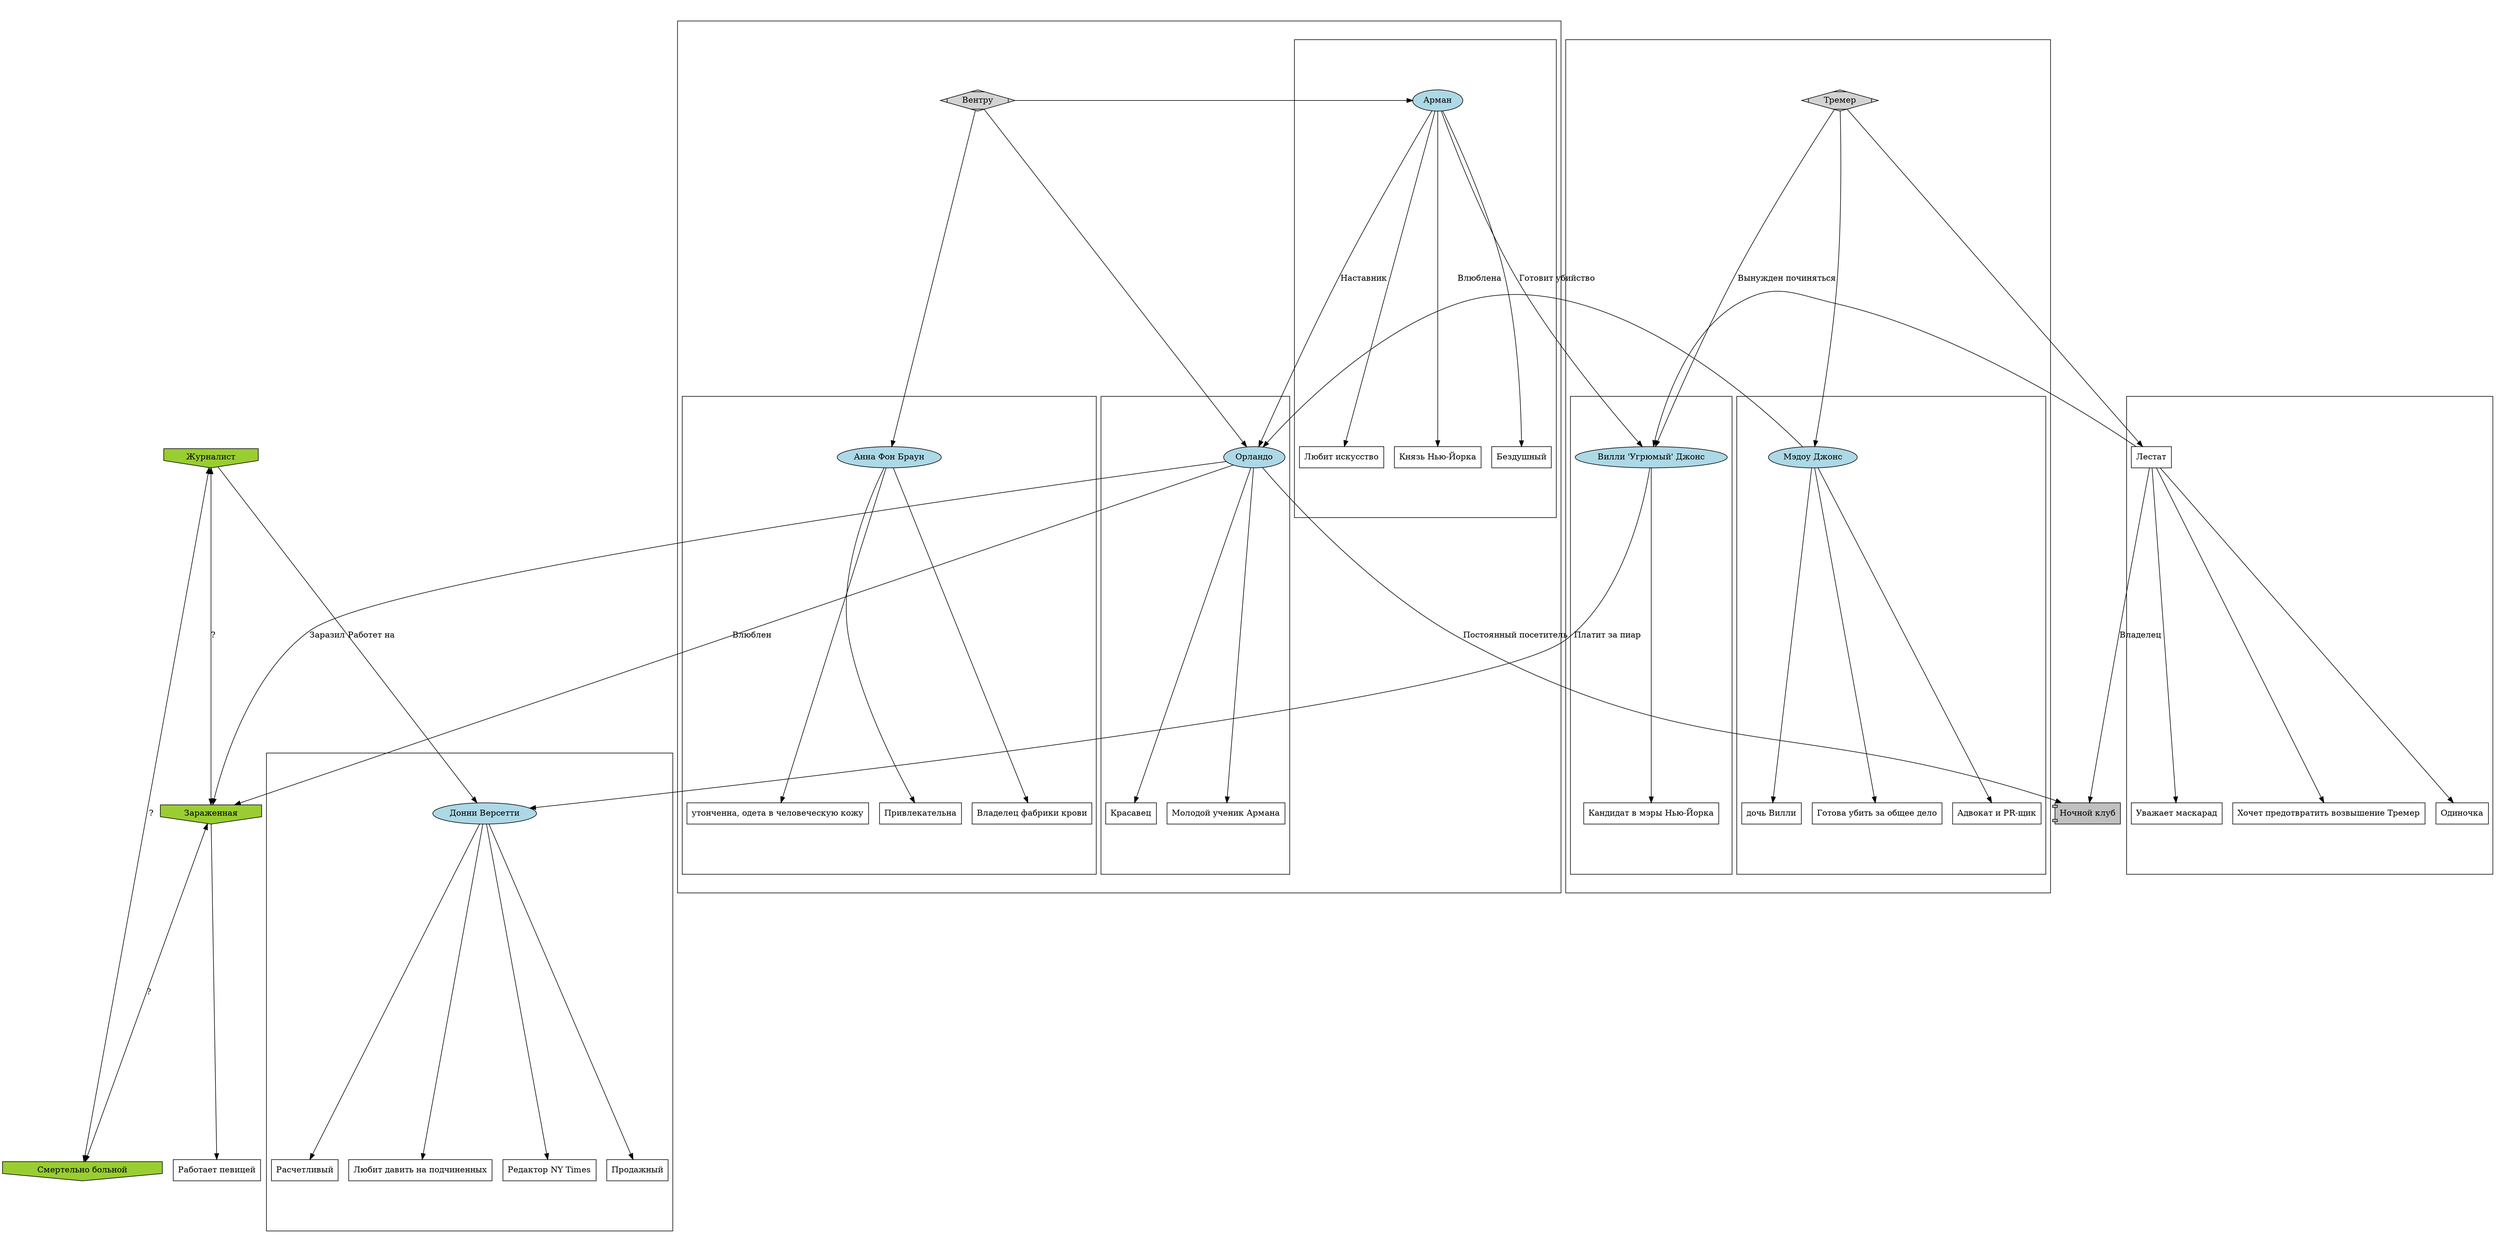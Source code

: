 digraph
{
    graph[
        len=1
        overlap=false
        splines=true
        ranksep="1.4"
        ratio="0.5"
    ]
    node[shape=box fillcolor=transparent]

    //Игроки
    {
    node[shape=invhouse style=filled fillcolor=yellowgreen root=true]
    "Журналист"
    "Зараженная"
    "Смертельно больной"
    }

    //НПС
    {
    node[shape=oval style=filled fillcolor=lightblue]
    "Арман"
    "Анна Фон Браун"
    "Орландо"
    "Вилли 'Угрюмый' Джонс"
    "Мэдоу Джонс"
    donni[label="Донни Версетти"]
    /*
    [
        shape=record
        label=<{<font point-size="30">Донни Версетти</font> | Редактор NY Times | Продажный | Расчетливый | Любит давить на подчиненных}>
    ]
    */
    }

    //Организации
    {
    node[shape=Mdiamond style=filled fillcolor=lightgrey]
    "Вентру"
    "Тремер"
    }

    //Места
    {
    node[shape=component style=filled fillcolor=grey]
    "Ночной клуб"
    }

    node[shape=box fillcolor=transparent]

    subgraph cluster_donni {
        donni
        donni -> { "Редактор NY Times" "Продажный" "Расчетливый" "Любит давить на подчиненных" }
    }

    //Описываем НПС и их аспекты
    subgraph cluster_ventru {
        edge[weight=0.1]
        ratio=same
        "Вентру" -> { "Арман" "Орландо" "Анна Фон Браун" }

        subgraph cluster_arman {
                "Арман" -> {
                    "Князь Нью-Йорка"
                    "Бездушный"
                    "Любит искусство"
                }[weight=1]
            }
        subgraph cluster_orlando {
                "Орландо" -> {
                    "Красавец"
                    "Молодой ученик Армана"
                }
            }
        subgraph cluster_annafonbraun {
                "Анна Фон Браун" -> {
                    "Владелец фабрики крови"
                    "утонченна, одета в человеческую кожу"
                    "Привлекательна"
                }
            }
    }

    subgraph cluster_lestat {
        "Лестат" -> {"Одиночка" "Уважает маскарад" "Хочет предотвратить возвышение Тремер"}
    }

    subgraph cluster_tremer {
        "Тремер" -> {
            "Вилли 'Угрюмый' Джонс"
            "Лестат"
            "Мэдоу Джонс"
        }
        subgraph cluster_villijons {
            "Вилли 'Угрюмый' Джонс" -> "Кандидат в мэры Нью-Йорка"
        }
        subgraph cluster_medowjons {
            "Мэдоу Джонс" -> {
                "Адвокат и PR-щик"
                "дочь Вилли"
                "Готова убить за общее дело"
            }
        }
    }



    //Описываем отношения между НПС
    "Журналист" -> "Зараженная" [dir=both label="?"]
    "Зараженная" -> "Смертельно больной" [dir=both label="?"]
    "Смертельно больной" -> "Журналист" [dir=both label="?"]
    "Зараженная" -> "Работает певицей"

    "Журналист" -> donni:f0 [label="Работет на"]

    "Арман" -> "Вилли 'Угрюмый' Джонс" [label="Готовит убийство"]
    "Арман" -> "Орландо" [label="Наставник"]

    "Мэдоу Джонс" -> "Орландо" [label="Влюблена"]

    "Орландо" -> "Зараженная" [label="Заразил"]
    "Орландо" -> "Зараженная" [label="Влюблен"]
    "Орландо" -> "Ночной клуб" [label="Постоянный посетитель"]

    "Лестат" -> "Ночной клуб" [label="Владелец"]
    "Лестат" -> "Вилли 'Угрюмый' Джонс" [label="Вынужден починяться"]

    "Вилли 'Угрюмый' Джонс" -> donni:f0 [label="Платит за пиар"]
}
